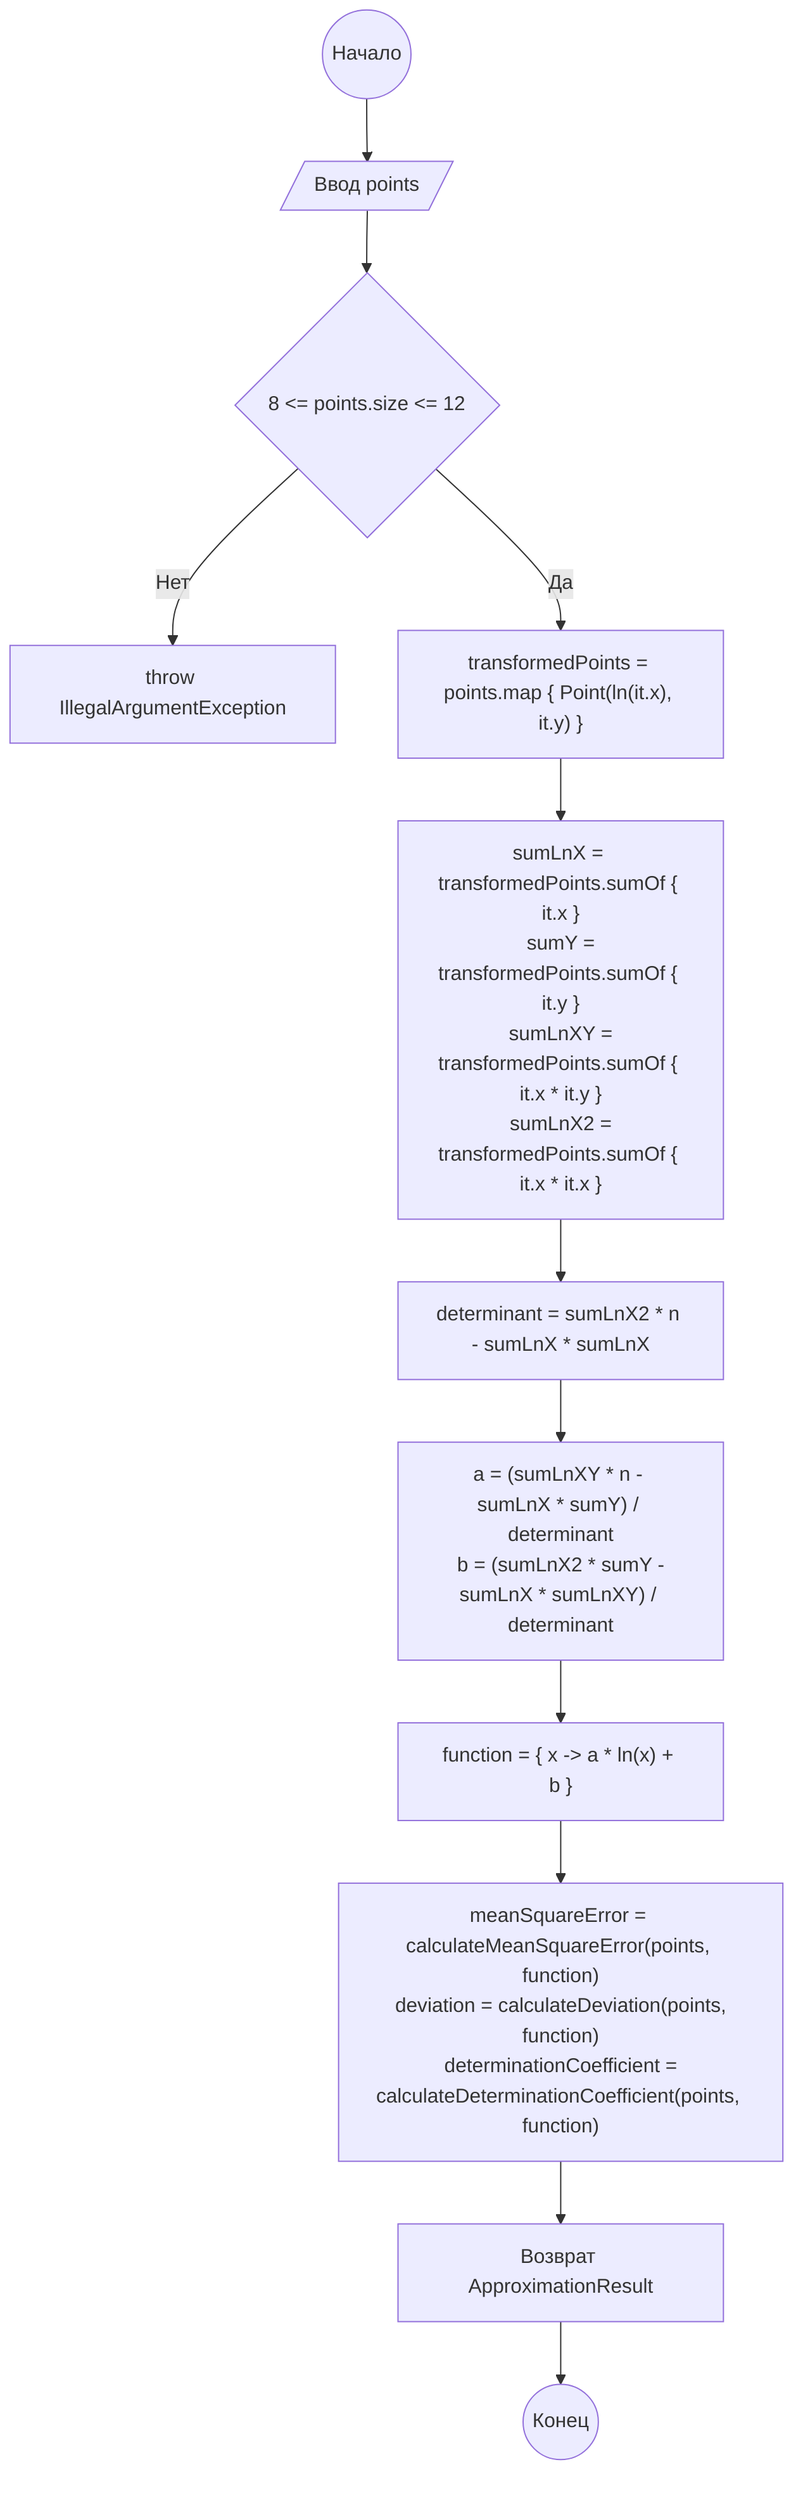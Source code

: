 flowchart TD
    A(("Начало")) --> B[/"Ввод points"/]
    B --> C{"8 <= points.size <= 12"}
    C -->|"Нет"| D["throw IllegalArgumentException"]
    C -->|"Да"| E[" transformedPoints = points.map { Point(ln(it.x), it.y) }"]
    E --> F[" sumLnX = transformedPoints.sumOf { it.x }\n sumY = transformedPoints.sumOf { it.y }\n sumLnXY = transformedPoints.sumOf { it.x * it.y }\n sumLnX2 = transformedPoints.sumOf { it.x * it.x }"]
    F --> G[" determinant = sumLnX2 * n - sumLnX * sumLnX"]
    G --> H[" a = (sumLnXY * n - sumLnX * sumY) / determinant\n b = (sumLnX2 * sumY - sumLnX * sumLnXY) / determinant"]
    H --> I[" function = { x -> a * ln(x) + b }"]
    I --> J[" meanSquareError = calculateMeanSquareError(points, function)\n deviation = calculateDeviation(points, function)\n determinationCoefficient = calculateDeterminationCoefficient(points, function)"]
    J --> K["Возврат ApproximationResult"]
    K --> L(("Конец"))
